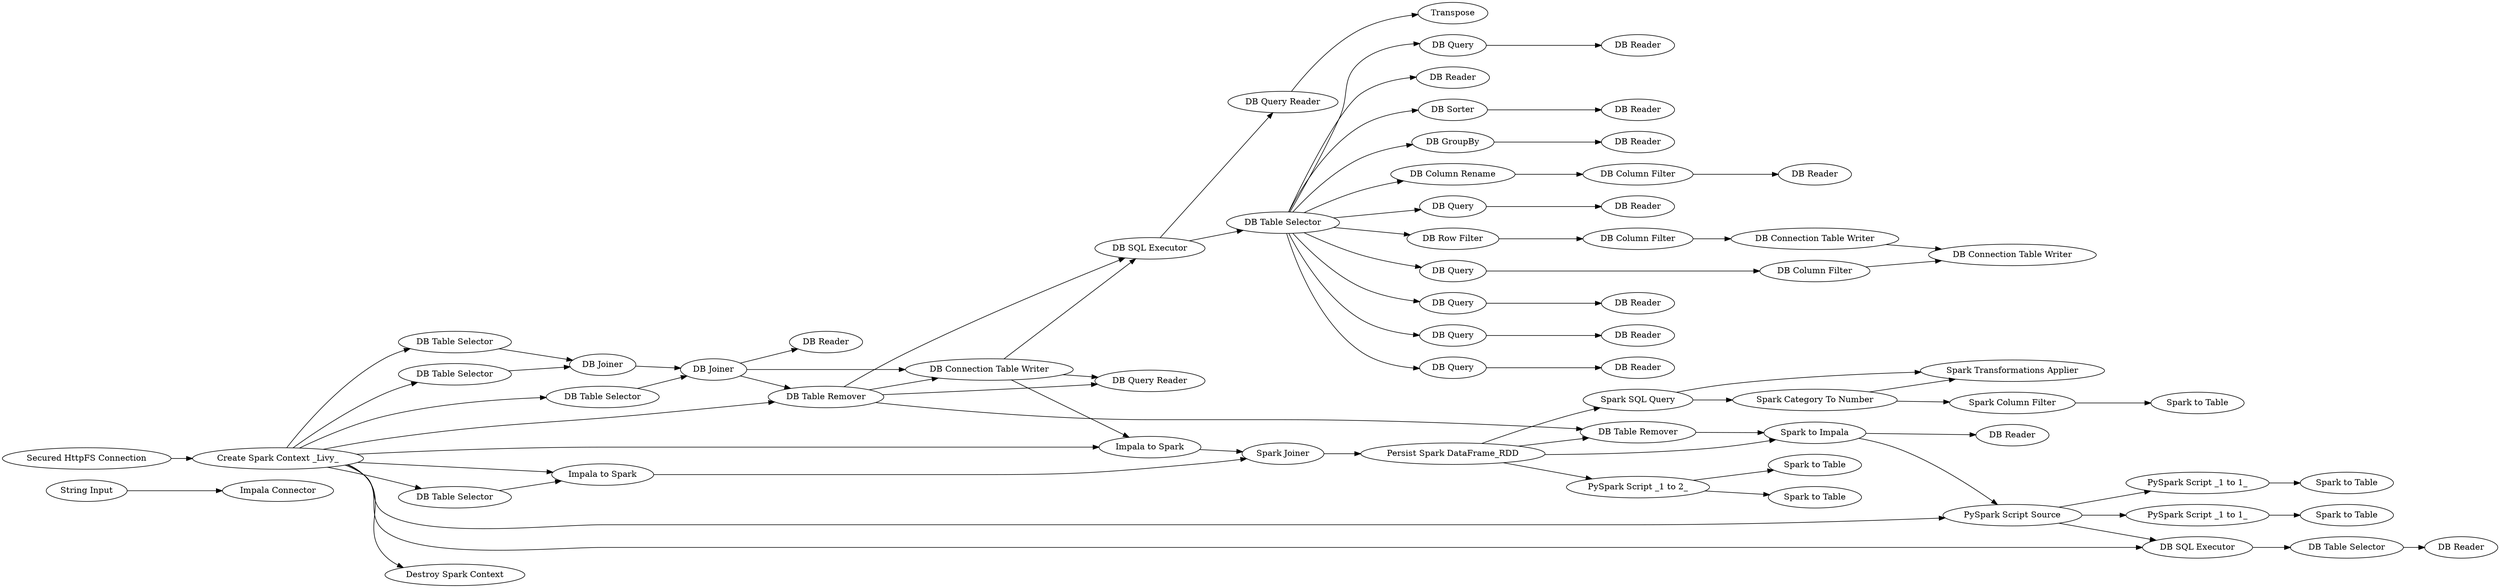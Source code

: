 digraph {
	1885 [label="Impala Connector"]
	1886 [label="Secured HttpFS Connection"]
	1887 [label="Create Spark Context _Livy_"]
	2 [label="DB Table Selector"]
	3 [label="DB Table Selector"]
	4 [label="DB Table Selector"]
	1858 [label="DB Joiner"]
	1859 [label="DB Joiner"]
	1860 [label="DB Connection Table Writer"]
	1861 [label="DB Table Remover"]
	1864 [label="DB Table Selector"]
	1865 [label="Spark Joiner"]
	1866 [label="DB SQL Executor"]
	1868 [label="DB Table Remover"]
	1869 [label="DB Table Selector"]
	1870 [label="DB Reader"]
	1871 [label="DB Query Reader"]
	1872 [label="DB Reader"]
	1873 [label="DB Sorter"]
	1874 [label="DB GroupBy"]
	1875 [label="DB Reader"]
	1890 [label="DB Query Reader"]
	1891 [label="PySpark Script _1 to 2_"]
	1893 [label="PySpark Script _1 to 1_"]
	1894 [label="PySpark Script Source"]
	1895 [label="Spark to Table"]
	1896 [label="Spark to Table"]
	1897 [label="PySpark Script _1 to 1_"]
	1898 [label="Spark to Table"]
	1899 [label="Destroy Spark Context"]
	1900 [label="Spark to Table"]
	1901 [label="DB Table Selector"]
	1902 [label="DB SQL Executor"]
	1903 [label="DB Reader"]
	1904 [label="Persist Spark DataFrame_RDD"]
	1905 [label="Spark SQL Query"]
	1906 [label="Spark Category To Number"]
	1907 [label="Spark Transformations Applier"]
	1908 [label="Spark to Table"]
	1909 [label="Spark Column Filter"]
	1913 [label="DB Query"]
	1914 [label="DB Reader"]
	1916 [label="DB Column Rename"]
	1917 [label="DB Column Filter"]
	1920 [label="DB Row Filter"]
	1921 [label="DB Query"]
	1922 [label="DB Reader"]
	1923 [label="DB Reader"]
	1924 [label="DB Query"]
	1925 [label="DB Reader"]
	1926 [label="DB Query"]
	1927 [label="DB Query"]
	1928 [label="DB Reader"]
	1937 [label="DB Connection Table Writer"]
	1938 [label="DB Column Filter"]
	1940 [label="DB Reader"]
	1941 [label="DB Query"]
	1943 [label="DB Reader"]
	1944 [label="DB Reader"]
	1945 [label="DB Connection Table Writer"]
	1946 [label="DB Column Filter"]
	1947 [label="String Input"]
	1948 [label="Impala to Spark"]
	1949 [label="Impala to Spark"]
	1950 [label="Spark to Impala"]
	1951 [label=Transpose]
	1886 -> 1887
	1887 -> 2
	1887 -> 3
	1887 -> 4
	1887 -> 1861
	1887 -> 1864
	1887 -> 1902
	1887 -> 1948
	1887 -> 1949
	1887 -> 1894
	1887 -> 1899
	2 -> 1858
	3 -> 1858
	4 -> 1859
	1858 -> 1859
	1859 -> 1861
	1859 -> 1860
	1859 -> 1943
	1860 -> 1871
	1860 -> 1866
	1860 -> 1949
	1861 -> 1860
	1861 -> 1868
	1861 -> 1871
	1861 -> 1866
	1864 -> 1948
	1865 -> 1904
	1866 -> 1869
	1866 -> 1890
	1868 -> 1950
	1869 -> 1873
	1869 -> 1874
	1869 -> 1916
	1869 -> 1913
	1869 -> 1924
	1869 -> 1927
	1869 -> 1926
	1869 -> 1921
	1869 -> 1920
	1869 -> 1941
	1869 -> 1940
	1873 -> 1870
	1874 -> 1875
	1890 -> 1951
	1891 -> 1898
	1891 -> 1900
	1893 -> 1895
	1894 -> 1893
	1894 -> 1902
	1894 -> 1897
	1897 -> 1896
	1901 -> 1903
	1902 -> 1901
	1904 -> 1905
	1904 -> 1891
	1904 -> 1868
	1904 -> 1950
	1905 -> 1907
	1905 -> 1906
	1906 -> 1907
	1906 -> 1909
	1909 -> 1908
	1913 -> 1914
	1916 -> 1917
	1917 -> 1923
	1920 -> 1938
	1921 -> 1922
	1924 -> 1925
	1926 -> 1946
	1927 -> 1928
	1937 -> 1945
	1938 -> 1937
	1941 -> 1944
	1946 -> 1945
	1947 -> 1885
	1948 -> 1865
	1949 -> 1865
	1950 -> 1872
	1950 -> 1894
	rankdir=LR
}
